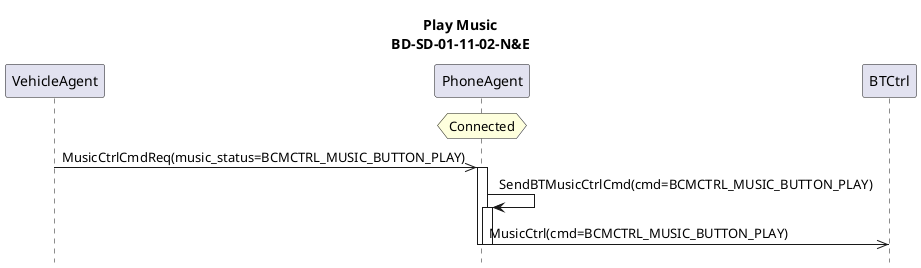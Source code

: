 @startuml

title Play Music\nBD-SD-01-11-02-N&E
hide footbox

participant VehicleAgent
participant PhoneAgent
participant BTCtrl

hnote over PhoneAgent:Connected

VehicleAgent->>PhoneAgent:MusicCtrlCmdReq(music_status=BCMCTRL_MUSIC_BUTTON_PLAY)
activate PhoneAgent

PhoneAgent->PhoneAgent:SendBTMusicCtrlCmd(cmd=BCMCTRL_MUSIC_BUTTON_PLAY)
activate PhoneAgent
PhoneAgent->>BTCtrl:MusicCtrl(cmd=BCMCTRL_MUSIC_BUTTON_PLAY)
deactivate PhoneAgent
deactivate PhoneAgent
@enduml 